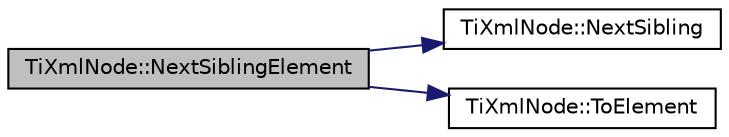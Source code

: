 digraph "TiXmlNode::NextSiblingElement"
{
  edge [fontname="Helvetica",fontsize="10",labelfontname="Helvetica",labelfontsize="10"];
  node [fontname="Helvetica",fontsize="10",shape=record];
  rankdir="LR";
  Node1 [label="TiXmlNode::NextSiblingElement",height=0.2,width=0.4,color="black", fillcolor="grey75", style="filled" fontcolor="black"];
  Node1 -> Node2 [color="midnightblue",fontsize="10",style="solid",fontname="Helvetica"];
  Node2 [label="TiXmlNode::NextSibling",height=0.2,width=0.4,color="black", fillcolor="white", style="filled",URL="$class_ti_xml_node.html#af854baeba384f5fe9859f5aee03b548e",tooltip="Navigate to a sibling node. "];
  Node1 -> Node3 [color="midnightblue",fontsize="10",style="solid",fontname="Helvetica"];
  Node3 [label="TiXmlNode::ToElement",height=0.2,width=0.4,color="black", fillcolor="white", style="filled",URL="$class_ti_xml_node.html#a72abed96dc9667ab9e0a2a275301bb1c",tooltip="Cast to a more defined type. Will return null if not of the requested type. "];
}
